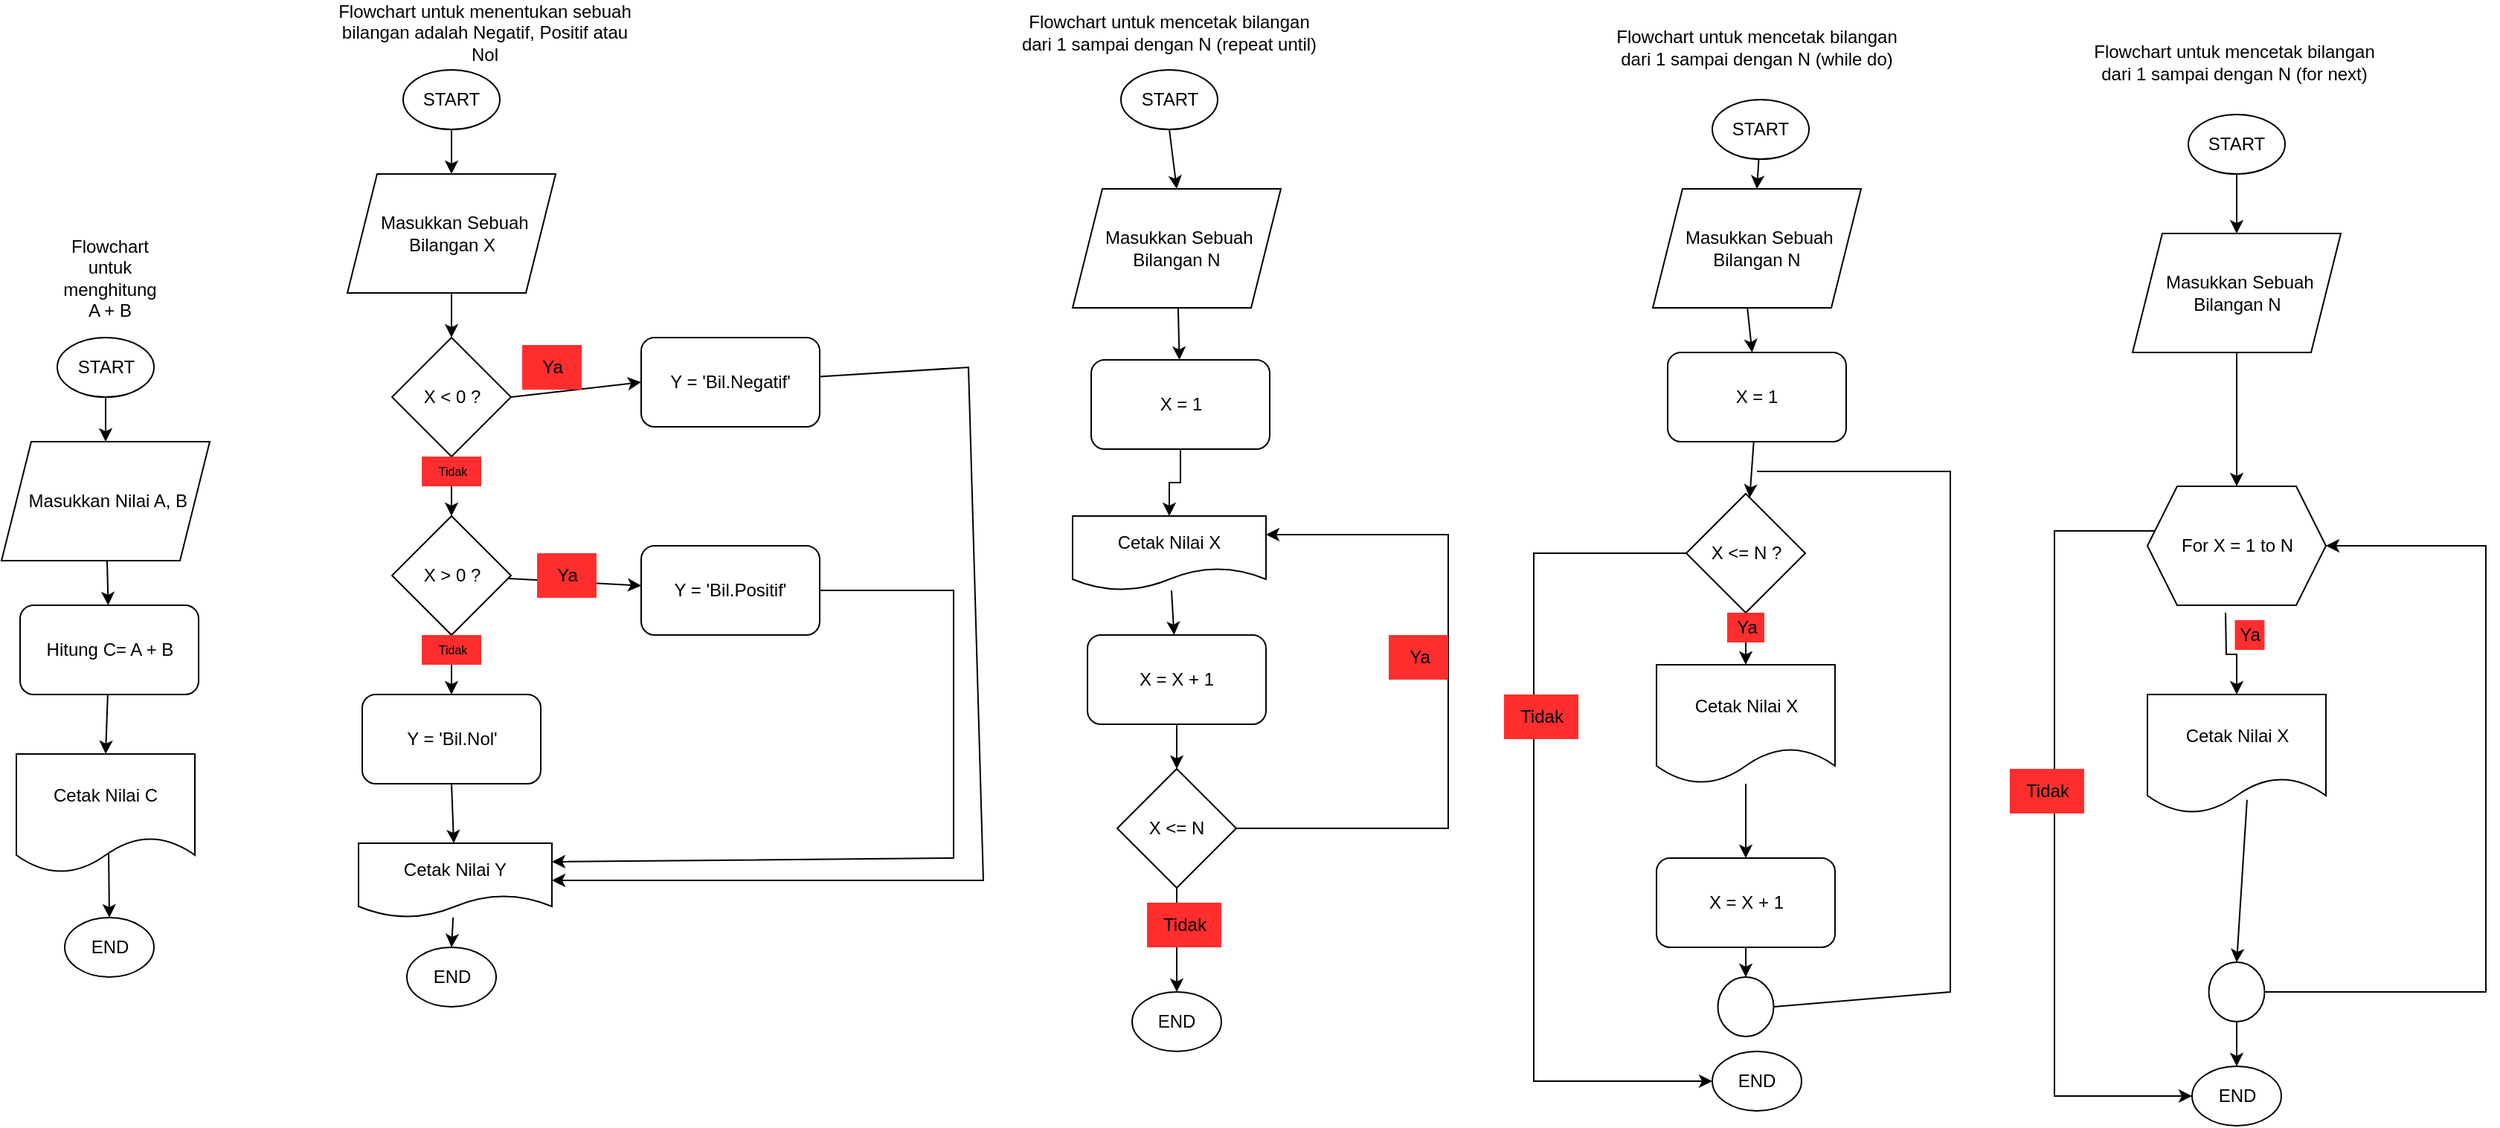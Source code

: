 <mxfile version="21.2.4" type="device">
  <diagram name="Page-1" id="Afn8aAIYyu5GqwwtXh6h">
    <mxGraphModel dx="1687" dy="2018" grid="1" gridSize="10" guides="1" tooltips="1" connect="1" arrows="1" fold="1" page="1" pageScale="1" pageWidth="850" pageHeight="1100" math="0" shadow="0">
      <root>
        <mxCell id="0" />
        <mxCell id="1" parent="0" />
        <mxCell id="WRul-zV6wJ-trPVnVooZ-1" value="START" style="ellipse;whiteSpace=wrap;html=1;" vertex="1" parent="1">
          <mxGeometry x="117.5" y="210" width="65" height="40" as="geometry" />
        </mxCell>
        <mxCell id="WRul-zV6wJ-trPVnVooZ-2" value="&amp;nbsp;Masukkan Nilai A, B" style="shape=parallelogram;perimeter=parallelogramPerimeter;whiteSpace=wrap;html=1;fixedSize=1;" vertex="1" parent="1">
          <mxGeometry x="80" y="280" width="140" height="80" as="geometry" />
        </mxCell>
        <mxCell id="WRul-zV6wJ-trPVnVooZ-3" value="Hitung C= A + B" style="rounded=1;whiteSpace=wrap;html=1;" vertex="1" parent="1">
          <mxGeometry x="92.5" y="390" width="120" height="60" as="geometry" />
        </mxCell>
        <mxCell id="WRul-zV6wJ-trPVnVooZ-4" value="Cetak Nilai C" style="shape=document;whiteSpace=wrap;html=1;boundedLbl=1;" vertex="1" parent="1">
          <mxGeometry x="90" y="490" width="120" height="80" as="geometry" />
        </mxCell>
        <mxCell id="WRul-zV6wJ-trPVnVooZ-5" value="END" style="ellipse;whiteSpace=wrap;html=1;" vertex="1" parent="1">
          <mxGeometry x="122.5" y="600" width="60" height="40" as="geometry" />
        </mxCell>
        <mxCell id="WRul-zV6wJ-trPVnVooZ-6" value="" style="endArrow=classic;html=1;rounded=0;entryX=0.5;entryY=0;entryDx=0;entryDy=0;" edge="1" parent="1" source="WRul-zV6wJ-trPVnVooZ-1" target="WRul-zV6wJ-trPVnVooZ-2">
          <mxGeometry width="50" height="50" relative="1" as="geometry">
            <mxPoint x="272.5" y="520" as="sourcePoint" />
            <mxPoint x="322.5" y="470" as="targetPoint" />
          </mxGeometry>
        </mxCell>
        <mxCell id="WRul-zV6wJ-trPVnVooZ-7" value="" style="endArrow=classic;html=1;rounded=0;" edge="1" parent="1" source="WRul-zV6wJ-trPVnVooZ-2" target="WRul-zV6wJ-trPVnVooZ-3">
          <mxGeometry width="50" height="50" relative="1" as="geometry">
            <mxPoint x="272.5" y="520" as="sourcePoint" />
            <mxPoint x="322.5" y="470" as="targetPoint" />
          </mxGeometry>
        </mxCell>
        <mxCell id="WRul-zV6wJ-trPVnVooZ-8" value="" style="endArrow=classic;html=1;rounded=0;entryX=0.5;entryY=0;entryDx=0;entryDy=0;" edge="1" parent="1" source="WRul-zV6wJ-trPVnVooZ-3" target="WRul-zV6wJ-trPVnVooZ-4">
          <mxGeometry width="50" height="50" relative="1" as="geometry">
            <mxPoint x="272.5" y="520" as="sourcePoint" />
            <mxPoint x="322.5" y="470" as="targetPoint" />
          </mxGeometry>
        </mxCell>
        <mxCell id="WRul-zV6wJ-trPVnVooZ-10" value="" style="endArrow=classic;html=1;rounded=0;exitX=0.517;exitY=0.838;exitDx=0;exitDy=0;exitPerimeter=0;" edge="1" parent="1" source="WRul-zV6wJ-trPVnVooZ-4" target="WRul-zV6wJ-trPVnVooZ-5">
          <mxGeometry width="50" height="50" relative="1" as="geometry">
            <mxPoint x="212.5" y="630" as="sourcePoint" />
            <mxPoint x="252.5" y="700" as="targetPoint" />
          </mxGeometry>
        </mxCell>
        <mxCell id="WRul-zV6wJ-trPVnVooZ-12" value="START" style="ellipse;whiteSpace=wrap;html=1;movable=1;resizable=1;rotatable=1;deletable=1;editable=1;locked=0;connectable=1;" vertex="1" parent="1">
          <mxGeometry x="350" y="30" width="65" height="40" as="geometry" />
        </mxCell>
        <mxCell id="WRul-zV6wJ-trPVnVooZ-13" value="&amp;nbsp;Masukkan Sebuah Bilangan X" style="shape=parallelogram;perimeter=parallelogramPerimeter;whiteSpace=wrap;html=1;fixedSize=1;movable=1;resizable=1;rotatable=1;deletable=1;editable=1;locked=0;connectable=1;" vertex="1" parent="1">
          <mxGeometry x="312.5" y="100" width="140" height="80" as="geometry" />
        </mxCell>
        <mxCell id="WRul-zV6wJ-trPVnVooZ-14" value="X &amp;lt; 0 ?" style="rhombus;whiteSpace=wrap;html=1;movable=1;resizable=1;rotatable=1;deletable=1;editable=1;locked=0;connectable=1;" vertex="1" parent="1">
          <mxGeometry x="342.5" y="210" width="80" height="80" as="geometry" />
        </mxCell>
        <mxCell id="WRul-zV6wJ-trPVnVooZ-15" value="X &amp;gt; 0 ?" style="rhombus;whiteSpace=wrap;html=1;movable=1;resizable=1;rotatable=1;deletable=1;editable=1;locked=0;connectable=1;" vertex="1" parent="1">
          <mxGeometry x="342.5" y="330" width="80" height="80" as="geometry" />
        </mxCell>
        <mxCell id="WRul-zV6wJ-trPVnVooZ-17" value="Y = &#39;Bil.Nol&#39;" style="rounded=1;whiteSpace=wrap;html=1;movable=1;resizable=1;rotatable=1;deletable=1;editable=1;locked=0;connectable=1;" vertex="1" parent="1">
          <mxGeometry x="322.5" y="450" width="120" height="60" as="geometry" />
        </mxCell>
        <mxCell id="WRul-zV6wJ-trPVnVooZ-18" value="Y = &#39;Bil.Negatif&#39;" style="rounded=1;whiteSpace=wrap;html=1;movable=1;resizable=1;rotatable=1;deletable=1;editable=1;locked=0;connectable=1;" vertex="1" parent="1">
          <mxGeometry x="510" y="210" width="120" height="60" as="geometry" />
        </mxCell>
        <mxCell id="WRul-zV6wJ-trPVnVooZ-19" value="Y = &#39;Bil.Positif&#39;" style="rounded=1;whiteSpace=wrap;html=1;movable=1;resizable=1;rotatable=1;deletable=1;editable=1;locked=0;connectable=1;" vertex="1" parent="1">
          <mxGeometry x="510" y="350" width="120" height="60" as="geometry" />
        </mxCell>
        <mxCell id="WRul-zV6wJ-trPVnVooZ-21" value="" style="endArrow=classic;html=1;rounded=0;movable=1;resizable=1;rotatable=1;deletable=1;editable=1;locked=0;connectable=1;" edge="1" parent="1" source="WRul-zV6wJ-trPVnVooZ-13" target="WRul-zV6wJ-trPVnVooZ-14">
          <mxGeometry width="50" height="50" relative="1" as="geometry">
            <mxPoint x="400" y="370" as="sourcePoint" />
            <mxPoint x="450" y="320" as="targetPoint" />
          </mxGeometry>
        </mxCell>
        <mxCell id="WRul-zV6wJ-trPVnVooZ-22" value="" style="endArrow=classic;html=1;rounded=0;exitX=0.5;exitY=1;exitDx=0;exitDy=0;movable=1;resizable=1;rotatable=1;deletable=1;editable=1;locked=0;connectable=1;" edge="1" parent="1" source="WRul-zV6wJ-trPVnVooZ-14" target="WRul-zV6wJ-trPVnVooZ-15">
          <mxGeometry width="50" height="50" relative="1" as="geometry">
            <mxPoint x="400" y="370" as="sourcePoint" />
            <mxPoint x="450" y="320" as="targetPoint" />
          </mxGeometry>
        </mxCell>
        <mxCell id="WRul-zV6wJ-trPVnVooZ-23" value="" style="endArrow=classic;html=1;rounded=0;exitX=0.5;exitY=1;exitDx=0;exitDy=0;movable=1;resizable=1;rotatable=1;deletable=1;editable=1;locked=0;connectable=1;" edge="1" parent="1" source="WRul-zV6wJ-trPVnVooZ-15" target="WRul-zV6wJ-trPVnVooZ-17">
          <mxGeometry width="50" height="50" relative="1" as="geometry">
            <mxPoint x="400" y="370" as="sourcePoint" />
            <mxPoint x="450" y="320" as="targetPoint" />
          </mxGeometry>
        </mxCell>
        <mxCell id="WRul-zV6wJ-trPVnVooZ-24" value="" style="endArrow=classic;html=1;rounded=0;movable=1;resizable=1;rotatable=1;deletable=1;editable=1;locked=0;connectable=1;" edge="1" parent="1" source="WRul-zV6wJ-trPVnVooZ-15" target="WRul-zV6wJ-trPVnVooZ-19">
          <mxGeometry width="50" height="50" relative="1" as="geometry">
            <mxPoint x="400" y="370" as="sourcePoint" />
            <mxPoint x="450" y="320" as="targetPoint" />
          </mxGeometry>
        </mxCell>
        <mxCell id="WRul-zV6wJ-trPVnVooZ-25" value="" style="endArrow=classic;html=1;rounded=0;exitX=0.5;exitY=1;exitDx=0;exitDy=0;entryX=0.5;entryY=0;entryDx=0;entryDy=0;movable=1;resizable=1;rotatable=1;deletable=1;editable=1;locked=0;connectable=1;" edge="1" parent="1" source="WRul-zV6wJ-trPVnVooZ-12" target="WRul-zV6wJ-trPVnVooZ-13">
          <mxGeometry width="50" height="50" relative="1" as="geometry">
            <mxPoint x="400" y="370" as="sourcePoint" />
            <mxPoint x="450" y="320" as="targetPoint" />
          </mxGeometry>
        </mxCell>
        <mxCell id="WRul-zV6wJ-trPVnVooZ-26" value="Cetak Nilai Y" style="shape=document;whiteSpace=wrap;html=1;boundedLbl=1;movable=1;resizable=1;rotatable=1;deletable=1;editable=1;locked=0;connectable=1;" vertex="1" parent="1">
          <mxGeometry x="320" y="550" width="130" height="50" as="geometry" />
        </mxCell>
        <mxCell id="WRul-zV6wJ-trPVnVooZ-31" value="" style="endArrow=classic;html=1;rounded=0;movable=1;resizable=1;rotatable=1;deletable=1;editable=1;locked=0;connectable=1;" edge="1" parent="1" source="WRul-zV6wJ-trPVnVooZ-18" target="WRul-zV6wJ-trPVnVooZ-26">
          <mxGeometry width="50" height="50" relative="1" as="geometry">
            <mxPoint x="620" y="180" as="sourcePoint" />
            <mxPoint x="448" y="513" as="targetPoint" />
            <Array as="points">
              <mxPoint x="730" y="230" />
              <mxPoint x="740" y="575" />
            </Array>
          </mxGeometry>
        </mxCell>
        <mxCell id="WRul-zV6wJ-trPVnVooZ-32" value="" style="endArrow=classic;html=1;rounded=0;entryX=1;entryY=0.25;entryDx=0;entryDy=0;movable=1;resizable=1;rotatable=1;deletable=1;editable=1;locked=0;connectable=1;" edge="1" parent="1" source="WRul-zV6wJ-trPVnVooZ-19" target="WRul-zV6wJ-trPVnVooZ-26">
          <mxGeometry width="50" height="50" relative="1" as="geometry">
            <mxPoint x="627" y="255" as="sourcePoint" />
            <mxPoint x="450" y="500" as="targetPoint" />
            <Array as="points">
              <mxPoint x="720" y="380" />
              <mxPoint x="720" y="560" />
            </Array>
          </mxGeometry>
        </mxCell>
        <mxCell id="WRul-zV6wJ-trPVnVooZ-35" value="Ya" style="text;html=1;align=center;verticalAlign=middle;resizable=1;points=[];autosize=1;fillColor=#FF2E2E;gradientColor=none;strokeColor=none;movable=1;rotatable=1;deletable=1;editable=1;locked=0;connectable=1;" vertex="1" parent="1">
          <mxGeometry x="440" y="355" width="40" height="30" as="geometry" />
        </mxCell>
        <mxCell id="WRul-zV6wJ-trPVnVooZ-37" value="Tidak" style="text;html=1;align=center;verticalAlign=middle;resizable=1;points=[];autosize=1;fillColor=#FF2E2E;gradientColor=none;strokeColor=none;fontSize=8;movable=1;rotatable=1;deletable=1;editable=1;locked=0;connectable=1;" vertex="1" parent="1">
          <mxGeometry x="362.5" y="290" width="40" height="20" as="geometry" />
        </mxCell>
        <mxCell id="WRul-zV6wJ-trPVnVooZ-40" value="Tidak" style="text;html=1;align=center;verticalAlign=middle;resizable=1;points=[];autosize=1;fillColor=#FF2E2E;gradientColor=none;strokeColor=none;fontSize=8;movable=1;rotatable=1;deletable=1;editable=1;locked=0;connectable=1;" vertex="1" parent="1">
          <mxGeometry x="362.5" y="410" width="40" height="20" as="geometry" />
        </mxCell>
        <mxCell id="WRul-zV6wJ-trPVnVooZ-41" value="" style="endArrow=classic;html=1;rounded=0;exitX=0.5;exitY=1;exitDx=0;exitDy=0;movable=1;resizable=1;rotatable=1;deletable=1;editable=1;locked=0;connectable=1;" edge="1" parent="1" source="WRul-zV6wJ-trPVnVooZ-17" target="WRul-zV6wJ-trPVnVooZ-26">
          <mxGeometry width="50" height="50" relative="1" as="geometry">
            <mxPoint x="430" y="440" as="sourcePoint" />
            <mxPoint x="480" y="390" as="targetPoint" />
          </mxGeometry>
        </mxCell>
        <mxCell id="WRul-zV6wJ-trPVnVooZ-43" value="START" style="ellipse;whiteSpace=wrap;html=1;movable=1;resizable=1;rotatable=1;deletable=1;editable=1;locked=0;connectable=1;" vertex="1" parent="1">
          <mxGeometry x="832.5" y="30" width="65" height="40" as="geometry" />
        </mxCell>
        <mxCell id="WRul-zV6wJ-trPVnVooZ-44" value="END" style="ellipse;whiteSpace=wrap;html=1;" vertex="1" parent="1">
          <mxGeometry x="840" y="650" width="60" height="40" as="geometry" />
        </mxCell>
        <mxCell id="WRul-zV6wJ-trPVnVooZ-54" style="edgeStyle=orthogonalEdgeStyle;rounded=0;orthogonalLoop=1;jettySize=auto;html=1;exitX=0.5;exitY=1;exitDx=0;exitDy=0;" edge="1" parent="1" source="WRul-zV6wJ-trPVnVooZ-47" target="WRul-zV6wJ-trPVnVooZ-48">
          <mxGeometry relative="1" as="geometry" />
        </mxCell>
        <mxCell id="WRul-zV6wJ-trPVnVooZ-47" value="X = 1" style="rounded=1;whiteSpace=wrap;html=1;" vertex="1" parent="1">
          <mxGeometry x="812.5" y="225" width="120" height="60" as="geometry" />
        </mxCell>
        <mxCell id="WRul-zV6wJ-trPVnVooZ-48" value="Cetak Nilai X" style="shape=document;whiteSpace=wrap;html=1;boundedLbl=1;movable=1;resizable=1;rotatable=1;deletable=1;editable=1;locked=0;connectable=1;" vertex="1" parent="1">
          <mxGeometry x="800" y="330" width="130" height="50" as="geometry" />
        </mxCell>
        <mxCell id="WRul-zV6wJ-trPVnVooZ-58" style="edgeStyle=orthogonalEdgeStyle;rounded=0;orthogonalLoop=1;jettySize=auto;html=1;exitX=0.5;exitY=1;exitDx=0;exitDy=0;" edge="1" parent="1" source="WRul-zV6wJ-trPVnVooZ-49" target="WRul-zV6wJ-trPVnVooZ-50">
          <mxGeometry relative="1" as="geometry" />
        </mxCell>
        <mxCell id="WRul-zV6wJ-trPVnVooZ-49" value="X = X + 1" style="rounded=1;whiteSpace=wrap;html=1;" vertex="1" parent="1">
          <mxGeometry x="810" y="410" width="120" height="60" as="geometry" />
        </mxCell>
        <mxCell id="WRul-zV6wJ-trPVnVooZ-59" style="edgeStyle=orthogonalEdgeStyle;rounded=0;orthogonalLoop=1;jettySize=auto;html=1;exitX=0.5;exitY=1;exitDx=0;exitDy=0;" edge="1" parent="1" source="WRul-zV6wJ-trPVnVooZ-50" target="WRul-zV6wJ-trPVnVooZ-44">
          <mxGeometry relative="1" as="geometry" />
        </mxCell>
        <mxCell id="WRul-zV6wJ-trPVnVooZ-61" style="edgeStyle=orthogonalEdgeStyle;rounded=0;orthogonalLoop=1;jettySize=auto;html=1;exitX=1;exitY=0.5;exitDx=0;exitDy=0;entryX=1;entryY=0.25;entryDx=0;entryDy=0;" edge="1" parent="1" source="WRul-zV6wJ-trPVnVooZ-50" target="WRul-zV6wJ-trPVnVooZ-48">
          <mxGeometry relative="1" as="geometry">
            <Array as="points">
              <mxPoint x="1052.5" y="540" />
              <mxPoint x="1052.5" y="342" />
            </Array>
          </mxGeometry>
        </mxCell>
        <mxCell id="WRul-zV6wJ-trPVnVooZ-50" value="X &amp;lt;= N" style="rhombus;whiteSpace=wrap;html=1;movable=1;resizable=1;rotatable=1;deletable=1;editable=1;locked=0;connectable=1;" vertex="1" parent="1">
          <mxGeometry x="830" y="500" width="80" height="80" as="geometry" />
        </mxCell>
        <mxCell id="WRul-zV6wJ-trPVnVooZ-51" value="" style="endArrow=classic;html=1;rounded=0;exitX=0.5;exitY=1;exitDx=0;exitDy=0;entryX=0.5;entryY=0;entryDx=0;entryDy=0;" edge="1" parent="1" source="WRul-zV6wJ-trPVnVooZ-43" target="WRul-zV6wJ-trPVnVooZ-94">
          <mxGeometry width="50" height="50" relative="1" as="geometry">
            <mxPoint x="712.5" y="370" as="sourcePoint" />
            <mxPoint x="869.167" y="120" as="targetPoint" />
          </mxGeometry>
        </mxCell>
        <mxCell id="WRul-zV6wJ-trPVnVooZ-52" value="" style="endArrow=classic;html=1;rounded=0;" edge="1" parent="1" source="WRul-zV6wJ-trPVnVooZ-94" target="WRul-zV6wJ-trPVnVooZ-47">
          <mxGeometry width="50" height="50" relative="1" as="geometry">
            <mxPoint x="872.5" y="200" as="sourcePoint" />
            <mxPoint x="762.5" y="320" as="targetPoint" />
          </mxGeometry>
        </mxCell>
        <mxCell id="WRul-zV6wJ-trPVnVooZ-57" value="" style="endArrow=classic;html=1;rounded=0;" edge="1" parent="1" source="WRul-zV6wJ-trPVnVooZ-48" target="WRul-zV6wJ-trPVnVooZ-49">
          <mxGeometry width="50" height="50" relative="1" as="geometry">
            <mxPoint x="712.5" y="370" as="sourcePoint" />
            <mxPoint x="762.5" y="320" as="targetPoint" />
          </mxGeometry>
        </mxCell>
        <mxCell id="WRul-zV6wJ-trPVnVooZ-63" value="Ya" style="text;html=1;align=center;verticalAlign=middle;resizable=1;points=[];autosize=1;fillColor=#FF2E2E;gradientColor=none;strokeColor=none;movable=1;rotatable=1;deletable=1;editable=1;locked=0;connectable=1;" vertex="1" parent="1">
          <mxGeometry x="1012.5" y="410" width="40" height="30" as="geometry" />
        </mxCell>
        <mxCell id="WRul-zV6wJ-trPVnVooZ-69" value="Tidak" style="text;html=1;align=center;verticalAlign=middle;resizable=1;points=[];autosize=1;fillColor=#FF2E2E;gradientColor=none;strokeColor=none;movable=1;rotatable=1;deletable=1;editable=1;locked=0;connectable=1;" vertex="1" parent="1">
          <mxGeometry x="850" y="590" width="50" height="30" as="geometry" />
        </mxCell>
        <mxCell id="WRul-zV6wJ-trPVnVooZ-71" value="START" style="ellipse;whiteSpace=wrap;html=1;movable=1;resizable=1;rotatable=1;deletable=1;editable=1;locked=0;connectable=1;" vertex="1" parent="1">
          <mxGeometry x="1230" y="50" width="65" height="40" as="geometry" />
        </mxCell>
        <mxCell id="WRul-zV6wJ-trPVnVooZ-73" value="X = 1" style="rounded=1;whiteSpace=wrap;html=1;" vertex="1" parent="1">
          <mxGeometry x="1200" y="220" width="120" height="60" as="geometry" />
        </mxCell>
        <mxCell id="WRul-zV6wJ-trPVnVooZ-74" value="X &amp;lt;= N ?" style="rhombus;whiteSpace=wrap;html=1;movable=1;resizable=1;rotatable=1;deletable=1;editable=1;locked=0;connectable=1;" vertex="1" parent="1">
          <mxGeometry x="1212.5" y="315" width="80" height="80" as="geometry" />
        </mxCell>
        <mxCell id="WRul-zV6wJ-trPVnVooZ-75" value="Cetak Nilai X" style="shape=document;whiteSpace=wrap;html=1;boundedLbl=1;" vertex="1" parent="1">
          <mxGeometry x="1192.5" y="430" width="120" height="80" as="geometry" />
        </mxCell>
        <mxCell id="WRul-zV6wJ-trPVnVooZ-76" value="X = X + 1" style="rounded=1;whiteSpace=wrap;html=1;" vertex="1" parent="1">
          <mxGeometry x="1192.5" y="560" width="120" height="60" as="geometry" />
        </mxCell>
        <mxCell id="WRul-zV6wJ-trPVnVooZ-77" value="" style="ellipse;whiteSpace=wrap;html=1;" vertex="1" parent="1">
          <mxGeometry x="1233.75" y="640" width="37.5" height="40" as="geometry" />
        </mxCell>
        <mxCell id="WRul-zV6wJ-trPVnVooZ-78" value="END" style="ellipse;whiteSpace=wrap;html=1;" vertex="1" parent="1">
          <mxGeometry x="1230" y="690" width="60" height="40" as="geometry" />
        </mxCell>
        <mxCell id="WRul-zV6wJ-trPVnVooZ-79" value="" style="endArrow=classic;html=1;rounded=0;entryX=0.5;entryY=0;entryDx=0;entryDy=0;" edge="1" parent="1" source="WRul-zV6wJ-trPVnVooZ-71" target="WRul-zV6wJ-trPVnVooZ-96">
          <mxGeometry width="50" height="50" relative="1" as="geometry">
            <mxPoint x="770" y="410" as="sourcePoint" />
            <mxPoint x="1257" y="110" as="targetPoint" />
          </mxGeometry>
        </mxCell>
        <mxCell id="WRul-zV6wJ-trPVnVooZ-80" value="" style="endArrow=classic;html=1;rounded=0;exitX=0.453;exitY=0.981;exitDx=0;exitDy=0;exitPerimeter=0;" edge="1" parent="1" source="WRul-zV6wJ-trPVnVooZ-96" target="WRul-zV6wJ-trPVnVooZ-73">
          <mxGeometry width="50" height="50" relative="1" as="geometry">
            <mxPoint x="1260" y="190" as="sourcePoint" />
            <mxPoint x="820" y="360" as="targetPoint" />
          </mxGeometry>
        </mxCell>
        <mxCell id="WRul-zV6wJ-trPVnVooZ-81" value="" style="endArrow=classic;html=1;rounded=0;" edge="1" parent="1" source="WRul-zV6wJ-trPVnVooZ-73" target="WRul-zV6wJ-trPVnVooZ-74">
          <mxGeometry width="50" height="50" relative="1" as="geometry">
            <mxPoint x="770" y="410" as="sourcePoint" />
            <mxPoint x="820" y="360" as="targetPoint" />
          </mxGeometry>
        </mxCell>
        <mxCell id="WRul-zV6wJ-trPVnVooZ-82" value="" style="endArrow=classic;html=1;rounded=0;exitX=0.5;exitY=1;exitDx=0;exitDy=0;" edge="1" parent="1" source="WRul-zV6wJ-trPVnVooZ-90" target="WRul-zV6wJ-trPVnVooZ-75">
          <mxGeometry width="50" height="50" relative="1" as="geometry">
            <mxPoint x="770" y="410" as="sourcePoint" />
            <mxPoint x="820" y="360" as="targetPoint" />
          </mxGeometry>
        </mxCell>
        <mxCell id="WRul-zV6wJ-trPVnVooZ-83" value="" style="endArrow=classic;html=1;rounded=0;" edge="1" parent="1" source="WRul-zV6wJ-trPVnVooZ-75" target="WRul-zV6wJ-trPVnVooZ-76">
          <mxGeometry width="50" height="50" relative="1" as="geometry">
            <mxPoint x="770" y="410" as="sourcePoint" />
            <mxPoint x="820" y="360" as="targetPoint" />
          </mxGeometry>
        </mxCell>
        <mxCell id="WRul-zV6wJ-trPVnVooZ-84" value="" style="endArrow=classic;html=1;rounded=0;entryX=0.5;entryY=0;entryDx=0;entryDy=0;" edge="1" parent="1" source="WRul-zV6wJ-trPVnVooZ-76" target="WRul-zV6wJ-trPVnVooZ-77">
          <mxGeometry width="50" height="50" relative="1" as="geometry">
            <mxPoint x="770" y="410" as="sourcePoint" />
            <mxPoint x="820" y="360" as="targetPoint" />
          </mxGeometry>
        </mxCell>
        <mxCell id="WRul-zV6wJ-trPVnVooZ-85" value="" style="endArrow=classic;html=1;rounded=0;entryX=0;entryY=0.5;entryDx=0;entryDy=0;" edge="1" parent="1" source="WRul-zV6wJ-trPVnVooZ-74" target="WRul-zV6wJ-trPVnVooZ-78">
          <mxGeometry width="50" height="50" relative="1" as="geometry">
            <mxPoint x="770" y="410" as="sourcePoint" />
            <mxPoint x="1110" y="640" as="targetPoint" />
            <Array as="points">
              <mxPoint x="1110" y="355" />
              <mxPoint x="1110" y="710" />
            </Array>
          </mxGeometry>
        </mxCell>
        <mxCell id="WRul-zV6wJ-trPVnVooZ-88" value="" style="endArrow=none;html=1;rounded=0;entryX=1;entryY=0.5;entryDx=0;entryDy=0;" edge="1" parent="1" target="WRul-zV6wJ-trPVnVooZ-77">
          <mxGeometry width="50" height="50" relative="1" as="geometry">
            <mxPoint x="1260" y="300" as="sourcePoint" />
            <mxPoint x="1390" y="660" as="targetPoint" />
            <Array as="points">
              <mxPoint x="1390" y="300" />
              <mxPoint x="1390" y="650" />
            </Array>
          </mxGeometry>
        </mxCell>
        <mxCell id="WRul-zV6wJ-trPVnVooZ-89" value="Tidak" style="text;html=1;align=center;verticalAlign=middle;resizable=1;points=[];autosize=1;fillColor=#FF2E2E;gradientColor=none;strokeColor=none;movable=1;rotatable=1;deletable=1;editable=1;locked=0;connectable=1;" vertex="1" parent="1">
          <mxGeometry x="1090" y="450" width="50" height="30" as="geometry" />
        </mxCell>
        <mxCell id="WRul-zV6wJ-trPVnVooZ-91" value="" style="endArrow=classic;html=1;rounded=0;exitX=0.5;exitY=1;exitDx=0;exitDy=0;" edge="1" parent="1" source="WRul-zV6wJ-trPVnVooZ-74" target="WRul-zV6wJ-trPVnVooZ-90">
          <mxGeometry width="50" height="50" relative="1" as="geometry">
            <mxPoint x="1253" y="395" as="sourcePoint" />
            <mxPoint x="1253" y="430" as="targetPoint" />
          </mxGeometry>
        </mxCell>
        <mxCell id="WRul-zV6wJ-trPVnVooZ-90" value="Ya" style="text;html=1;align=center;verticalAlign=middle;resizable=1;points=[];autosize=1;fillColor=#FF2E2E;gradientColor=none;strokeColor=none;movable=1;rotatable=1;deletable=1;editable=1;locked=0;connectable=1;" vertex="1" parent="1">
          <mxGeometry x="1240" y="395" width="25" height="20" as="geometry" />
        </mxCell>
        <mxCell id="WRul-zV6wJ-trPVnVooZ-108" style="edgeStyle=orthogonalEdgeStyle;rounded=0;orthogonalLoop=1;jettySize=auto;html=1;exitX=0.5;exitY=1;exitDx=0;exitDy=0;entryX=0.5;entryY=0;entryDx=0;entryDy=0;" edge="1" parent="1" source="WRul-zV6wJ-trPVnVooZ-92" target="WRul-zV6wJ-trPVnVooZ-98">
          <mxGeometry relative="1" as="geometry" />
        </mxCell>
        <mxCell id="WRul-zV6wJ-trPVnVooZ-92" value="START" style="ellipse;whiteSpace=wrap;html=1;movable=1;resizable=1;rotatable=1;deletable=1;editable=1;locked=0;connectable=1;" vertex="1" parent="1">
          <mxGeometry x="1550" y="60" width="65" height="40" as="geometry" />
        </mxCell>
        <mxCell id="WRul-zV6wJ-trPVnVooZ-94" value="&amp;nbsp;Masukkan Sebuah Bilangan N" style="shape=parallelogram;perimeter=parallelogramPerimeter;whiteSpace=wrap;html=1;fixedSize=1;movable=1;resizable=1;rotatable=1;deletable=1;editable=1;locked=0;connectable=1;" vertex="1" parent="1">
          <mxGeometry x="800" y="110" width="140" height="80" as="geometry" />
        </mxCell>
        <mxCell id="WRul-zV6wJ-trPVnVooZ-96" value="&amp;nbsp;Masukkan Sebuah Bilangan N" style="shape=parallelogram;perimeter=parallelogramPerimeter;whiteSpace=wrap;html=1;fixedSize=1;movable=1;resizable=1;rotatable=1;deletable=1;editable=1;locked=0;connectable=1;" vertex="1" parent="1">
          <mxGeometry x="1190" y="110" width="140" height="80" as="geometry" />
        </mxCell>
        <mxCell id="WRul-zV6wJ-trPVnVooZ-98" value="&amp;nbsp;Masukkan Sebuah Bilangan N" style="shape=parallelogram;perimeter=parallelogramPerimeter;whiteSpace=wrap;html=1;fixedSize=1;movable=1;resizable=1;rotatable=1;deletable=1;editable=1;locked=0;connectable=1;" vertex="1" parent="1">
          <mxGeometry x="1512.5" y="140" width="140" height="80" as="geometry" />
        </mxCell>
        <mxCell id="WRul-zV6wJ-trPVnVooZ-106" style="edgeStyle=orthogonalEdgeStyle;rounded=0;orthogonalLoop=1;jettySize=auto;html=1;entryX=0;entryY=0.5;entryDx=0;entryDy=0;" edge="1" parent="1" source="WRul-zV6wJ-trPVnVooZ-116" target="WRul-zV6wJ-trPVnVooZ-105">
          <mxGeometry relative="1" as="geometry">
            <mxPoint x="1460" y="354.941" as="targetPoint" />
            <mxPoint x="1535" y="355" as="sourcePoint" />
            <Array as="points">
              <mxPoint x="1460" y="340" />
              <mxPoint x="1460" y="720" />
            </Array>
          </mxGeometry>
        </mxCell>
        <mxCell id="WRul-zV6wJ-trPVnVooZ-102" value="Cetak Nilai X" style="shape=document;whiteSpace=wrap;html=1;boundedLbl=1;" vertex="1" parent="1">
          <mxGeometry x="1522.5" y="450" width="120" height="80" as="geometry" />
        </mxCell>
        <mxCell id="WRul-zV6wJ-trPVnVooZ-134" style="edgeStyle=orthogonalEdgeStyle;rounded=0;orthogonalLoop=1;jettySize=auto;html=1;exitX=1;exitY=0.5;exitDx=0;exitDy=0;entryX=1;entryY=0.5;entryDx=0;entryDy=0;" edge="1" parent="1" source="WRul-zV6wJ-trPVnVooZ-104" target="WRul-zV6wJ-trPVnVooZ-116">
          <mxGeometry relative="1" as="geometry">
            <Array as="points">
              <mxPoint x="1750" y="650" />
              <mxPoint x="1750" y="350" />
            </Array>
          </mxGeometry>
        </mxCell>
        <mxCell id="WRul-zV6wJ-trPVnVooZ-104" value="" style="ellipse;whiteSpace=wrap;html=1;" vertex="1" parent="1">
          <mxGeometry x="1563.75" y="630" width="37.5" height="40" as="geometry" />
        </mxCell>
        <mxCell id="WRul-zV6wJ-trPVnVooZ-105" value="END" style="ellipse;whiteSpace=wrap;html=1;" vertex="1" parent="1">
          <mxGeometry x="1552.5" y="700" width="60" height="40" as="geometry" />
        </mxCell>
        <mxCell id="WRul-zV6wJ-trPVnVooZ-114" value="" style="endArrow=classic;html=1;rounded=0;entryX=0.5;entryY=0;entryDx=0;entryDy=0;" edge="1" parent="1" source="WRul-zV6wJ-trPVnVooZ-98" target="WRul-zV6wJ-trPVnVooZ-116">
          <mxGeometry width="50" height="50" relative="1" as="geometry">
            <mxPoint x="1582.5" y="280" as="sourcePoint" />
            <mxPoint x="1575" y="315" as="targetPoint" />
          </mxGeometry>
        </mxCell>
        <mxCell id="WRul-zV6wJ-trPVnVooZ-116" value="For X = 1 to N" style="shape=hexagon;perimeter=hexagonPerimeter2;whiteSpace=wrap;html=1;fixedSize=1;" vertex="1" parent="1">
          <mxGeometry x="1522.5" y="310" width="120" height="80" as="geometry" />
        </mxCell>
        <mxCell id="WRul-zV6wJ-trPVnVooZ-117" value="" style="endArrow=classic;html=1;rounded=0;exitX=0.558;exitY=0.885;exitDx=0;exitDy=0;exitPerimeter=0;entryX=0.5;entryY=0;entryDx=0;entryDy=0;" edge="1" parent="1" source="WRul-zV6wJ-trPVnVooZ-102" target="WRul-zV6wJ-trPVnVooZ-104">
          <mxGeometry width="50" height="50" relative="1" as="geometry">
            <mxPoint x="1640" y="670" as="sourcePoint" />
            <mxPoint x="1586.027" y="550" as="targetPoint" />
          </mxGeometry>
        </mxCell>
        <mxCell id="WRul-zV6wJ-trPVnVooZ-120" value="" style="endArrow=classic;html=1;rounded=0;exitX=0.5;exitY=1;exitDx=0;exitDy=0;entryX=0.5;entryY=0;entryDx=0;entryDy=0;" edge="1" parent="1" source="WRul-zV6wJ-trPVnVooZ-104" target="WRul-zV6wJ-trPVnVooZ-105">
          <mxGeometry width="50" height="50" relative="1" as="geometry">
            <mxPoint x="1010" y="450" as="sourcePoint" />
            <mxPoint x="1060" y="400" as="targetPoint" />
          </mxGeometry>
        </mxCell>
        <mxCell id="WRul-zV6wJ-trPVnVooZ-121" value="Tidak" style="text;html=1;align=center;verticalAlign=middle;resizable=1;points=[];autosize=1;fillColor=#FF2E2E;gradientColor=none;strokeColor=none;movable=1;rotatable=1;deletable=1;editable=1;locked=0;connectable=1;" vertex="1" parent="1">
          <mxGeometry x="1430" y="500" width="50" height="30" as="geometry" />
        </mxCell>
        <mxCell id="WRul-zV6wJ-trPVnVooZ-123" value="" style="edgeStyle=orthogonalEdgeStyle;rounded=0;orthogonalLoop=1;jettySize=auto;html=1;exitX=0.5;exitY=1;exitDx=0;exitDy=0;" edge="1" parent="1" target="WRul-zV6wJ-trPVnVooZ-102">
          <mxGeometry relative="1" as="geometry">
            <mxPoint x="1575" y="395" as="sourcePoint" />
            <mxPoint x="1581.353" y="430.0" as="targetPoint" />
          </mxGeometry>
        </mxCell>
        <mxCell id="WRul-zV6wJ-trPVnVooZ-125" value="Flowchart untuk menghitung A + B" style="text;html=1;strokeColor=none;fillColor=none;align=center;verticalAlign=middle;whiteSpace=wrap;rounded=0;" vertex="1" parent="1">
          <mxGeometry x="122.5" y="155" width="60" height="30" as="geometry" />
        </mxCell>
        <mxCell id="WRul-zV6wJ-trPVnVooZ-126" value="Flowchart untuk menentukan sebuah bilangan adalah Negatif, Positif atau Nol" style="text;html=1;strokeColor=none;fillColor=none;align=center;verticalAlign=middle;whiteSpace=wrap;rounded=0;" vertex="1" parent="1">
          <mxGeometry x="300" y="-10" width="210" height="30" as="geometry" />
        </mxCell>
        <mxCell id="WRul-zV6wJ-trPVnVooZ-127" value="Flowchart untuk mencetak bilangan dari 1 sampai dengan N (repeat until)" style="text;html=1;strokeColor=none;fillColor=none;align=center;verticalAlign=middle;whiteSpace=wrap;rounded=0;" vertex="1" parent="1">
          <mxGeometry x="760" y="-10" width="210" height="30" as="geometry" />
        </mxCell>
        <mxCell id="WRul-zV6wJ-trPVnVooZ-129" value="Flowchart untuk mencetak bilangan dari 1 sampai dengan N (while do)" style="text;html=1;strokeColor=none;fillColor=none;align=center;verticalAlign=middle;whiteSpace=wrap;rounded=0;" vertex="1" parent="1">
          <mxGeometry x="1155" width="210" height="30" as="geometry" />
        </mxCell>
        <mxCell id="WRul-zV6wJ-trPVnVooZ-130" value="Flowchart untuk mencetak bilangan dari 1 sampai dengan N (for next)" style="text;html=1;strokeColor=none;fillColor=none;align=center;verticalAlign=middle;whiteSpace=wrap;rounded=0;" vertex="1" parent="1">
          <mxGeometry x="1476.25" y="10" width="210" height="30" as="geometry" />
        </mxCell>
        <mxCell id="WRul-zV6wJ-trPVnVooZ-131" value="END" style="ellipse;whiteSpace=wrap;html=1;" vertex="1" parent="1">
          <mxGeometry x="352.5" y="620" width="60" height="40" as="geometry" />
        </mxCell>
        <mxCell id="WRul-zV6wJ-trPVnVooZ-132" value="" style="endArrow=classic;html=1;rounded=0;entryX=0.5;entryY=0;entryDx=0;entryDy=0;" edge="1" parent="1" source="WRul-zV6wJ-trPVnVooZ-26" target="WRul-zV6wJ-trPVnVooZ-131">
          <mxGeometry width="50" height="50" relative="1" as="geometry">
            <mxPoint x="500" y="670" as="sourcePoint" />
            <mxPoint x="550" y="620" as="targetPoint" />
          </mxGeometry>
        </mxCell>
        <mxCell id="WRul-zV6wJ-trPVnVooZ-135" value="" style="endArrow=classic;html=1;rounded=0;movable=1;resizable=1;rotatable=1;deletable=1;editable=1;locked=0;connectable=1;exitX=1;exitY=0.5;exitDx=0;exitDy=0;entryX=0;entryY=0.5;entryDx=0;entryDy=0;" edge="1" parent="1" source="WRul-zV6wJ-trPVnVooZ-14" target="WRul-zV6wJ-trPVnVooZ-18">
          <mxGeometry width="50" height="50" relative="1" as="geometry">
            <mxPoint x="423" y="250" as="sourcePoint" />
            <mxPoint x="443" y="245" as="targetPoint" />
          </mxGeometry>
        </mxCell>
        <mxCell id="WRul-zV6wJ-trPVnVooZ-33" value="Ya" style="text;html=1;align=center;verticalAlign=middle;resizable=1;points=[];autosize=1;fillColor=#FF2E2E;gradientColor=none;strokeColor=none;movable=1;rotatable=1;deletable=1;editable=1;locked=0;connectable=1;" vertex="1" parent="1">
          <mxGeometry x="430" y="215" width="40" height="30" as="geometry" />
        </mxCell>
        <mxCell id="WRul-zV6wJ-trPVnVooZ-136" value="Ya" style="text;html=1;align=center;verticalAlign=middle;resizable=1;points=[];autosize=1;fillColor=#FF2E2E;gradientColor=none;strokeColor=none;movable=1;rotatable=1;deletable=1;editable=1;locked=0;connectable=1;" vertex="1" parent="1">
          <mxGeometry x="1581.25" y="400" width="20" height="20" as="geometry" />
        </mxCell>
      </root>
    </mxGraphModel>
  </diagram>
</mxfile>
